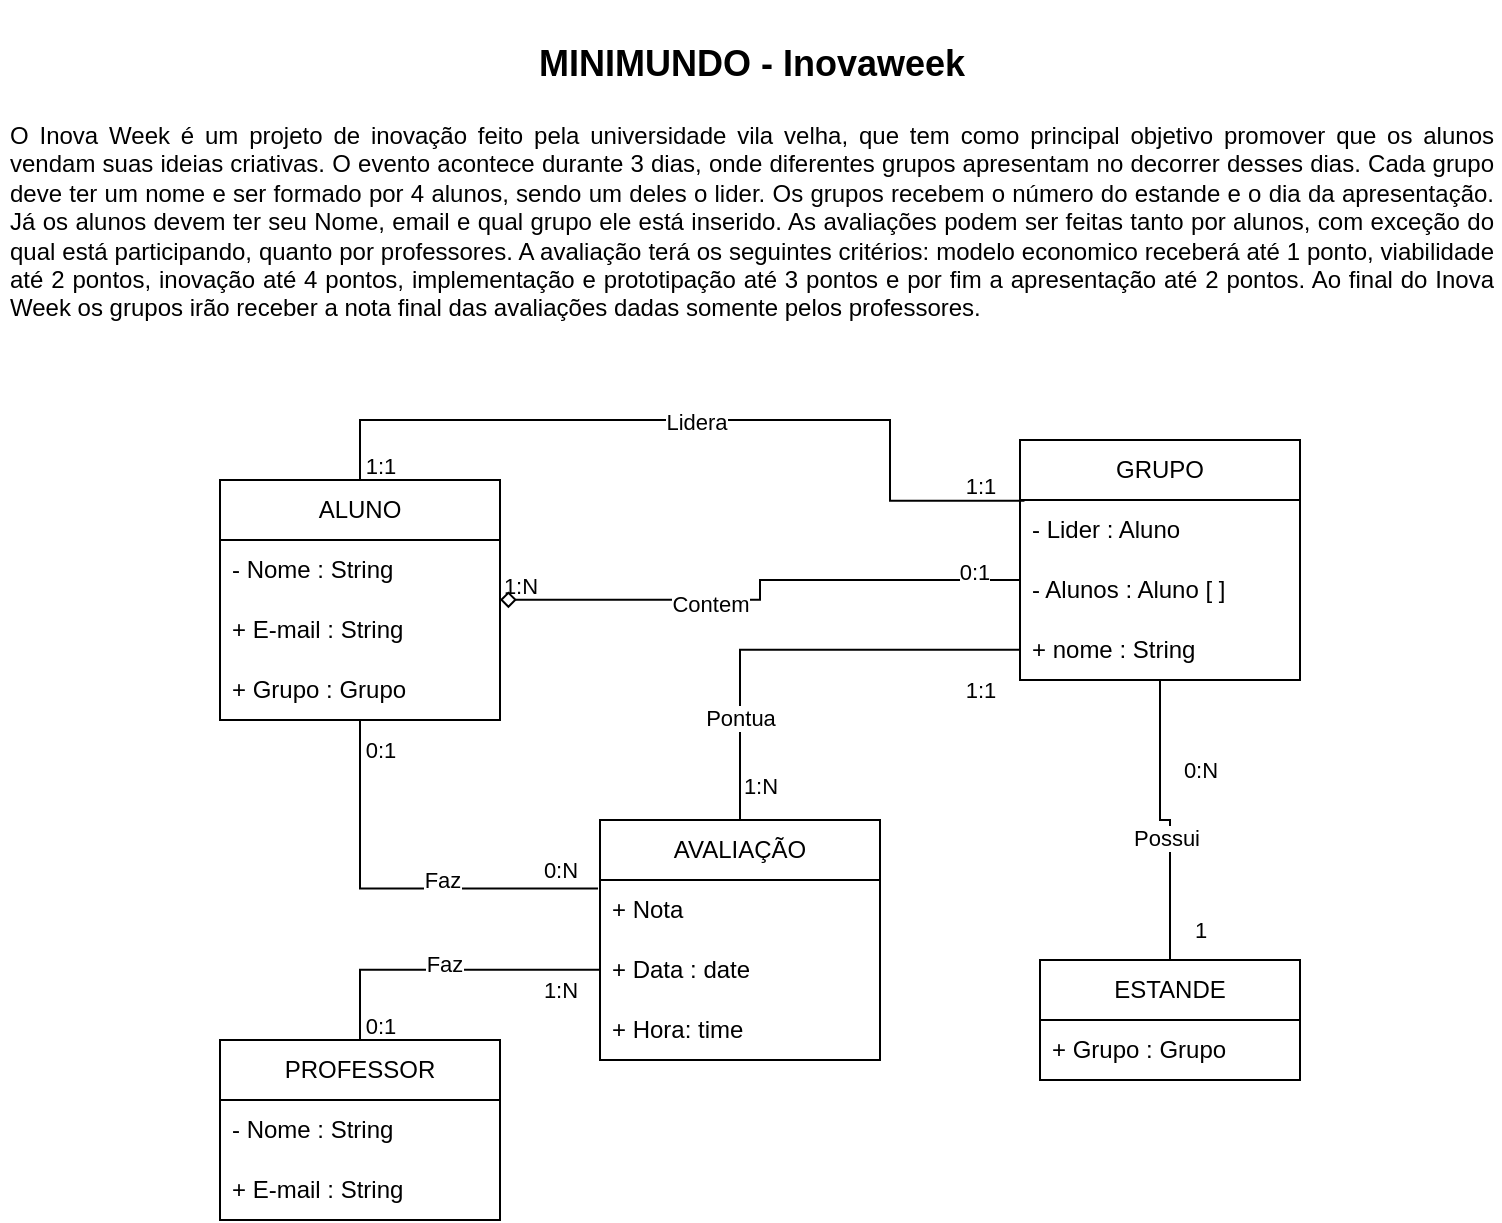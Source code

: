 <mxfile version="21.8.2" type="device">
  <diagram id="C5RBs43oDa-KdzZeNtuy" name="Page-1">
    <mxGraphModel dx="1115" dy="655" grid="1" gridSize="10" guides="1" tooltips="1" connect="1" arrows="1" fold="1" page="1" pageScale="1" pageWidth="827" pageHeight="1169" math="0" shadow="0">
      <root>
        <mxCell id="WIyWlLk6GJQsqaUBKTNV-0" />
        <mxCell id="WIyWlLk6GJQsqaUBKTNV-1" parent="WIyWlLk6GJQsqaUBKTNV-0" />
        <mxCell id="J1sziNgThgZXOS3bAB_B-25" style="edgeStyle=orthogonalEdgeStyle;rounded=0;orthogonalLoop=1;jettySize=auto;html=1;entryX=0.016;entryY=0.014;entryDx=0;entryDy=0;entryPerimeter=0;endArrow=none;endFill=0;" parent="WIyWlLk6GJQsqaUBKTNV-1" source="J1sziNgThgZXOS3bAB_B-0" target="J1sziNgThgZXOS3bAB_B-13" edge="1">
          <mxGeometry relative="1" as="geometry">
            <Array as="points">
              <mxPoint x="230" y="249.94" />
              <mxPoint x="495" y="249.94" />
              <mxPoint x="495" y="289.94" />
            </Array>
          </mxGeometry>
        </mxCell>
        <mxCell id="J1sziNgThgZXOS3bAB_B-27" value="Lidera" style="edgeLabel;html=1;align=center;verticalAlign=middle;resizable=0;points=[];" parent="J1sziNgThgZXOS3bAB_B-25" vertex="1" connectable="0">
          <mxGeometry x="-0.018" y="-1" relative="1" as="geometry">
            <mxPoint as="offset" />
          </mxGeometry>
        </mxCell>
        <mxCell id="J1sziNgThgZXOS3bAB_B-34" style="edgeStyle=orthogonalEdgeStyle;rounded=0;orthogonalLoop=1;jettySize=auto;html=1;endArrow=none;endFill=0;startArrow=diamond;startFill=0;" parent="WIyWlLk6GJQsqaUBKTNV-1" source="J1sziNgThgZXOS3bAB_B-0" target="J1sziNgThgZXOS3bAB_B-14" edge="1">
          <mxGeometry relative="1" as="geometry">
            <Array as="points">
              <mxPoint x="430" y="339.94" />
              <mxPoint x="430" y="329.94" />
            </Array>
          </mxGeometry>
        </mxCell>
        <mxCell id="J1sziNgThgZXOS3bAB_B-35" value="Contem" style="edgeLabel;html=1;align=center;verticalAlign=middle;resizable=0;points=[];" parent="J1sziNgThgZXOS3bAB_B-34" vertex="1" connectable="0">
          <mxGeometry x="-0.233" y="-2" relative="1" as="geometry">
            <mxPoint x="1" as="offset" />
          </mxGeometry>
        </mxCell>
        <mxCell id="J1sziNgThgZXOS3bAB_B-48" value="0:1" style="edgeLabel;html=1;align=center;verticalAlign=middle;resizable=0;points=[];fontSize=11;fontFamily=Helvetica;fontColor=default;" parent="J1sziNgThgZXOS3bAB_B-34" vertex="1" connectable="0">
          <mxGeometry x="0.828" y="4" relative="1" as="geometry">
            <mxPoint as="offset" />
          </mxGeometry>
        </mxCell>
        <mxCell id="J1sziNgThgZXOS3bAB_B-0" value="ALUNO" style="swimlane;fontStyle=0;childLayout=stackLayout;horizontal=1;startSize=30;horizontalStack=0;resizeParent=1;resizeParentMax=0;resizeLast=0;collapsible=1;marginBottom=0;whiteSpace=wrap;html=1;" parent="WIyWlLk6GJQsqaUBKTNV-1" vertex="1">
          <mxGeometry x="160" y="279.94" width="140" height="120" as="geometry" />
        </mxCell>
        <mxCell id="J1sziNgThgZXOS3bAB_B-2" value="- Nome : String" style="text;strokeColor=none;fillColor=none;align=left;verticalAlign=middle;spacingLeft=4;spacingRight=4;overflow=hidden;points=[[0,0.5],[1,0.5]];portConstraint=eastwest;rotatable=0;whiteSpace=wrap;html=1;" parent="J1sziNgThgZXOS3bAB_B-0" vertex="1">
          <mxGeometry y="30" width="140" height="30" as="geometry" />
        </mxCell>
        <mxCell id="J1sziNgThgZXOS3bAB_B-1" value="+ E-mail : String" style="text;strokeColor=none;fillColor=none;align=left;verticalAlign=middle;spacingLeft=4;spacingRight=4;overflow=hidden;points=[[0,0.5],[1,0.5]];portConstraint=eastwest;rotatable=0;whiteSpace=wrap;html=1;" parent="J1sziNgThgZXOS3bAB_B-0" vertex="1">
          <mxGeometry y="60" width="140" height="30" as="geometry" />
        </mxCell>
        <mxCell id="J1sziNgThgZXOS3bAB_B-3" value="+ Grupo : Grupo" style="text;strokeColor=none;fillColor=none;align=left;verticalAlign=middle;spacingLeft=4;spacingRight=4;overflow=hidden;points=[[0,0.5],[1,0.5]];portConstraint=eastwest;rotatable=0;whiteSpace=wrap;html=1;" parent="J1sziNgThgZXOS3bAB_B-0" vertex="1">
          <mxGeometry y="90" width="140" height="30" as="geometry" />
        </mxCell>
        <mxCell id="J1sziNgThgZXOS3bAB_B-38" style="edgeStyle=orthogonalEdgeStyle;rounded=0;orthogonalLoop=1;jettySize=auto;html=1;endArrow=none;endFill=0;" parent="WIyWlLk6GJQsqaUBKTNV-1" source="J1sziNgThgZXOS3bAB_B-4" target="J1sziNgThgZXOS3bAB_B-18" edge="1">
          <mxGeometry relative="1" as="geometry" />
        </mxCell>
        <mxCell id="J1sziNgThgZXOS3bAB_B-42" value="Faz" style="edgeLabel;html=1;align=center;verticalAlign=middle;resizable=0;points=[];fontSize=11;fontFamily=Helvetica;fontColor=default;" parent="J1sziNgThgZXOS3bAB_B-38" vertex="1" connectable="0">
          <mxGeometry x="-0.014" y="3" relative="1" as="geometry">
            <mxPoint as="offset" />
          </mxGeometry>
        </mxCell>
        <mxCell id="J1sziNgThgZXOS3bAB_B-4" value="PROFESSOR" style="swimlane;fontStyle=0;childLayout=stackLayout;horizontal=1;startSize=30;horizontalStack=0;resizeParent=1;resizeParentMax=0;resizeLast=0;collapsible=1;marginBottom=0;whiteSpace=wrap;html=1;" parent="WIyWlLk6GJQsqaUBKTNV-1" vertex="1">
          <mxGeometry x="160" y="559.94" width="140" height="90" as="geometry" />
        </mxCell>
        <mxCell id="J1sziNgThgZXOS3bAB_B-5" value="- Nome : String" style="text;strokeColor=none;fillColor=none;align=left;verticalAlign=middle;spacingLeft=4;spacingRight=4;overflow=hidden;points=[[0,0.5],[1,0.5]];portConstraint=eastwest;rotatable=0;whiteSpace=wrap;html=1;" parent="J1sziNgThgZXOS3bAB_B-4" vertex="1">
          <mxGeometry y="30" width="140" height="30" as="geometry" />
        </mxCell>
        <mxCell id="J1sziNgThgZXOS3bAB_B-6" value="+ E-mail : String" style="text;strokeColor=none;fillColor=none;align=left;verticalAlign=middle;spacingLeft=4;spacingRight=4;overflow=hidden;points=[[0,0.5],[1,0.5]];portConstraint=eastwest;rotatable=0;whiteSpace=wrap;html=1;" parent="J1sziNgThgZXOS3bAB_B-4" vertex="1">
          <mxGeometry y="60" width="140" height="30" as="geometry" />
        </mxCell>
        <mxCell id="J1sziNgThgZXOS3bAB_B-8" value="ESTANDE" style="swimlane;fontStyle=0;childLayout=stackLayout;horizontal=1;startSize=30;horizontalStack=0;resizeParent=1;resizeParentMax=0;resizeLast=0;collapsible=1;marginBottom=0;whiteSpace=wrap;html=1;" parent="WIyWlLk6GJQsqaUBKTNV-1" vertex="1">
          <mxGeometry x="570" y="519.94" width="130" height="60" as="geometry" />
        </mxCell>
        <mxCell id="J1sziNgThgZXOS3bAB_B-9" value="+ Grupo : Grupo" style="text;strokeColor=none;fillColor=none;align=left;verticalAlign=middle;spacingLeft=4;spacingRight=4;overflow=hidden;points=[[0,0.5],[1,0.5]];portConstraint=eastwest;rotatable=0;whiteSpace=wrap;html=1;" parent="J1sziNgThgZXOS3bAB_B-8" vertex="1">
          <mxGeometry y="30" width="130" height="30" as="geometry" />
        </mxCell>
        <mxCell id="J1sziNgThgZXOS3bAB_B-28" style="edgeStyle=orthogonalEdgeStyle;rounded=0;orthogonalLoop=1;jettySize=auto;html=1;endArrow=none;endFill=0;" parent="WIyWlLk6GJQsqaUBKTNV-1" source="J1sziNgThgZXOS3bAB_B-12" target="J1sziNgThgZXOS3bAB_B-8" edge="1">
          <mxGeometry relative="1" as="geometry">
            <Array as="points">
              <mxPoint x="630" y="449.94" />
              <mxPoint x="635" y="449.94" />
            </Array>
          </mxGeometry>
        </mxCell>
        <mxCell id="J1sziNgThgZXOS3bAB_B-29" value="Possui" style="edgeLabel;html=1;align=center;verticalAlign=middle;resizable=0;points=[];" parent="J1sziNgThgZXOS3bAB_B-28" vertex="1" connectable="0">
          <mxGeometry x="0.16" y="-2" relative="1" as="geometry">
            <mxPoint as="offset" />
          </mxGeometry>
        </mxCell>
        <mxCell id="J1sziNgThgZXOS3bAB_B-44" value="1" style="edgeLabel;html=1;align=center;verticalAlign=middle;resizable=0;points=[];fontSize=11;fontFamily=Helvetica;fontColor=default;" parent="J1sziNgThgZXOS3bAB_B-28" vertex="1" connectable="0">
          <mxGeometry x="0.796" y="2" relative="1" as="geometry">
            <mxPoint x="13" as="offset" />
          </mxGeometry>
        </mxCell>
        <mxCell id="J1sziNgThgZXOS3bAB_B-12" value="GRUPO" style="swimlane;fontStyle=0;childLayout=stackLayout;horizontal=1;startSize=30;horizontalStack=0;resizeParent=1;resizeParentMax=0;resizeLast=0;collapsible=1;marginBottom=0;whiteSpace=wrap;html=1;" parent="WIyWlLk6GJQsqaUBKTNV-1" vertex="1">
          <mxGeometry x="560" y="259.94" width="140" height="120" as="geometry" />
        </mxCell>
        <mxCell id="J1sziNgThgZXOS3bAB_B-13" value="- Lider : Aluno" style="text;strokeColor=none;fillColor=none;align=left;verticalAlign=middle;spacingLeft=4;spacingRight=4;overflow=hidden;points=[[0,0.5],[1,0.5]];portConstraint=eastwest;rotatable=0;whiteSpace=wrap;html=1;" parent="J1sziNgThgZXOS3bAB_B-12" vertex="1">
          <mxGeometry y="30" width="140" height="30" as="geometry" />
        </mxCell>
        <mxCell id="J1sziNgThgZXOS3bAB_B-14" value="- Alunos : Aluno [ ]&amp;nbsp;" style="text;strokeColor=none;fillColor=none;align=left;verticalAlign=middle;spacingLeft=4;spacingRight=4;overflow=hidden;points=[[0,0.5],[1,0.5]];portConstraint=eastwest;rotatable=0;whiteSpace=wrap;html=1;" parent="J1sziNgThgZXOS3bAB_B-12" vertex="1">
          <mxGeometry y="60" width="140" height="30" as="geometry" />
        </mxCell>
        <mxCell id="J1sziNgThgZXOS3bAB_B-15" value="+ nome : String" style="text;strokeColor=none;fillColor=none;align=left;verticalAlign=middle;spacingLeft=4;spacingRight=4;overflow=hidden;points=[[0,0.5],[1,0.5]];portConstraint=eastwest;rotatable=0;whiteSpace=wrap;html=1;" parent="J1sziNgThgZXOS3bAB_B-12" vertex="1">
          <mxGeometry y="90" width="140" height="30" as="geometry" />
        </mxCell>
        <mxCell id="J1sziNgThgZXOS3bAB_B-33" style="edgeStyle=orthogonalEdgeStyle;rounded=0;orthogonalLoop=1;jettySize=auto;html=1;endArrow=none;endFill=0;" parent="WIyWlLk6GJQsqaUBKTNV-1" source="J1sziNgThgZXOS3bAB_B-16" target="J1sziNgThgZXOS3bAB_B-15" edge="1">
          <mxGeometry relative="1" as="geometry" />
        </mxCell>
        <mxCell id="J1sziNgThgZXOS3bAB_B-36" value="Pontua" style="edgeLabel;html=1;align=center;verticalAlign=middle;resizable=0;points=[];" parent="J1sziNgThgZXOS3bAB_B-33" vertex="1" connectable="0">
          <mxGeometry x="-0.543" relative="1" as="geometry">
            <mxPoint as="offset" />
          </mxGeometry>
        </mxCell>
        <mxCell id="J1sziNgThgZXOS3bAB_B-16" value="AVALIAÇÃO" style="swimlane;fontStyle=0;childLayout=stackLayout;horizontal=1;startSize=30;horizontalStack=0;resizeParent=1;resizeParentMax=0;resizeLast=0;collapsible=1;marginBottom=0;whiteSpace=wrap;html=1;" parent="WIyWlLk6GJQsqaUBKTNV-1" vertex="1">
          <mxGeometry x="350" y="449.94" width="140" height="120" as="geometry" />
        </mxCell>
        <mxCell id="J1sziNgThgZXOS3bAB_B-17" value="+ Nota" style="text;strokeColor=none;fillColor=none;align=left;verticalAlign=middle;spacingLeft=4;spacingRight=4;overflow=hidden;points=[[0,0.5],[1,0.5]];portConstraint=eastwest;rotatable=0;whiteSpace=wrap;html=1;" parent="J1sziNgThgZXOS3bAB_B-16" vertex="1">
          <mxGeometry y="30" width="140" height="30" as="geometry" />
        </mxCell>
        <mxCell id="J1sziNgThgZXOS3bAB_B-18" value="+ Data : date" style="text;strokeColor=none;fillColor=none;align=left;verticalAlign=middle;spacingLeft=4;spacingRight=4;overflow=hidden;points=[[0,0.5],[1,0.5]];portConstraint=eastwest;rotatable=0;whiteSpace=wrap;html=1;" parent="J1sziNgThgZXOS3bAB_B-16" vertex="1">
          <mxGeometry y="60" width="140" height="30" as="geometry" />
        </mxCell>
        <mxCell id="J1sziNgThgZXOS3bAB_B-19" value="+ Hora: time" style="text;strokeColor=none;fillColor=none;align=left;verticalAlign=middle;spacingLeft=4;spacingRight=4;overflow=hidden;points=[[0,0.5],[1,0.5]];portConstraint=eastwest;rotatable=0;whiteSpace=wrap;html=1;" parent="J1sziNgThgZXOS3bAB_B-16" vertex="1">
          <mxGeometry y="90" width="140" height="30" as="geometry" />
        </mxCell>
        <mxCell id="J1sziNgThgZXOS3bAB_B-37" style="edgeStyle=orthogonalEdgeStyle;rounded=0;orthogonalLoop=1;jettySize=auto;html=1;entryX=-0.007;entryY=0.143;entryDx=0;entryDy=0;entryPerimeter=0;endArrow=none;endFill=0;" parent="WIyWlLk6GJQsqaUBKTNV-1" source="J1sziNgThgZXOS3bAB_B-0" target="J1sziNgThgZXOS3bAB_B-17" edge="1">
          <mxGeometry relative="1" as="geometry" />
        </mxCell>
        <mxCell id="J1sziNgThgZXOS3bAB_B-43" value="Faz" style="edgeLabel;html=1;align=center;verticalAlign=middle;resizable=0;points=[];fontSize=11;fontFamily=Helvetica;fontColor=default;" parent="J1sziNgThgZXOS3bAB_B-37" vertex="1" connectable="0">
          <mxGeometry x="0.237" y="4" relative="1" as="geometry">
            <mxPoint as="offset" />
          </mxGeometry>
        </mxCell>
        <mxCell id="J1sziNgThgZXOS3bAB_B-45" value="0:N" style="text;html=1;align=center;verticalAlign=middle;resizable=0;points=[];autosize=1;strokeColor=none;fillColor=none;fontSize=11;fontFamily=Helvetica;fontColor=default;" parent="WIyWlLk6GJQsqaUBKTNV-1" vertex="1">
          <mxGeometry x="630" y="409.94" width="40" height="30" as="geometry" />
        </mxCell>
        <mxCell id="J1sziNgThgZXOS3bAB_B-46" value="1:N" style="text;html=1;align=center;verticalAlign=middle;resizable=0;points=[];autosize=1;strokeColor=none;fillColor=none;fontSize=11;fontFamily=Helvetica;fontColor=default;" parent="WIyWlLk6GJQsqaUBKTNV-1" vertex="1">
          <mxGeometry x="410" y="417.94" width="40" height="30" as="geometry" />
        </mxCell>
        <mxCell id="J1sziNgThgZXOS3bAB_B-47" value="1:1" style="text;html=1;align=center;verticalAlign=middle;resizable=0;points=[];autosize=1;strokeColor=none;fillColor=none;fontSize=11;fontFamily=Helvetica;fontColor=default;" parent="WIyWlLk6GJQsqaUBKTNV-1" vertex="1">
          <mxGeometry x="520" y="369.94" width="40" height="30" as="geometry" />
        </mxCell>
        <mxCell id="J1sziNgThgZXOS3bAB_B-50" value="1:N" style="text;html=1;align=center;verticalAlign=middle;resizable=0;points=[];autosize=1;strokeColor=none;fillColor=none;fontSize=11;fontFamily=Helvetica;fontColor=default;" parent="WIyWlLk6GJQsqaUBKTNV-1" vertex="1">
          <mxGeometry x="290" y="317.94" width="40" height="30" as="geometry" />
        </mxCell>
        <mxCell id="J1sziNgThgZXOS3bAB_B-51" value="1:1" style="text;html=1;align=center;verticalAlign=middle;resizable=0;points=[];autosize=1;strokeColor=none;fillColor=none;fontSize=11;fontFamily=Helvetica;fontColor=default;" parent="WIyWlLk6GJQsqaUBKTNV-1" vertex="1">
          <mxGeometry x="520" y="267.94" width="40" height="30" as="geometry" />
        </mxCell>
        <mxCell id="J1sziNgThgZXOS3bAB_B-52" value="1:1" style="text;html=1;align=center;verticalAlign=middle;resizable=0;points=[];autosize=1;strokeColor=none;fillColor=none;fontSize=11;fontFamily=Helvetica;fontColor=default;" parent="WIyWlLk6GJQsqaUBKTNV-1" vertex="1">
          <mxGeometry x="220" y="257.94" width="40" height="30" as="geometry" />
        </mxCell>
        <mxCell id="J1sziNgThgZXOS3bAB_B-53" value="0:N" style="text;html=1;align=center;verticalAlign=middle;resizable=0;points=[];autosize=1;strokeColor=none;fillColor=none;fontSize=11;fontFamily=Helvetica;fontColor=default;" parent="WIyWlLk6GJQsqaUBKTNV-1" vertex="1">
          <mxGeometry x="310" y="459.94" width="40" height="30" as="geometry" />
        </mxCell>
        <mxCell id="J1sziNgThgZXOS3bAB_B-54" value="1:N" style="text;html=1;align=center;verticalAlign=middle;resizable=0;points=[];autosize=1;strokeColor=none;fillColor=none;fontSize=11;fontFamily=Helvetica;fontColor=default;" parent="WIyWlLk6GJQsqaUBKTNV-1" vertex="1">
          <mxGeometry x="310" y="519.94" width="40" height="30" as="geometry" />
        </mxCell>
        <mxCell id="J1sziNgThgZXOS3bAB_B-55" value="0:1" style="text;html=1;align=center;verticalAlign=middle;resizable=0;points=[];autosize=1;strokeColor=none;fillColor=none;fontSize=11;fontFamily=Helvetica;fontColor=default;" parent="WIyWlLk6GJQsqaUBKTNV-1" vertex="1">
          <mxGeometry x="220" y="537.94" width="40" height="30" as="geometry" />
        </mxCell>
        <mxCell id="J1sziNgThgZXOS3bAB_B-56" value="0:1" style="text;html=1;align=center;verticalAlign=middle;resizable=0;points=[];autosize=1;strokeColor=none;fillColor=none;fontSize=11;fontFamily=Helvetica;fontColor=default;" parent="WIyWlLk6GJQsqaUBKTNV-1" vertex="1">
          <mxGeometry x="220" y="399.94" width="40" height="30" as="geometry" />
        </mxCell>
        <mxCell id="8DFgjJTWfFoxIutx3vbQ-1" value="&lt;h1 style=&quot;text-align: center;&quot;&gt;&lt;font style=&quot;font-size: 18px;&quot;&gt;&lt;span style=&quot;background-color: initial;&quot;&gt;MINIMUNDO - Inovaweek&lt;/span&gt;&lt;/font&gt;&lt;/h1&gt;&lt;div&gt;&lt;span style=&quot;background-color: initial;&quot;&gt;&lt;div style=&quot;text-align: justify;&quot;&gt;O Inova Week é um projeto de inovação feito pela universidade vila velha, que tem como principal objetivo promover que os alunos vendam suas ideias criativas.&amp;nbsp;&lt;span style=&quot;background-color: initial;&quot;&gt;O evento acontece durante 3 dias, onde diferentes grupos apresentam no decorrer desses dias. Cada grupo deve ter um nome e ser formado por 4 alunos, sendo um deles o lider. Os grupos recebem o número do estande e o dia da apresentação. Já os alunos devem ter seu Nome, email e qual grupo ele está inserido. As avaliações podem ser feitas tanto por alunos, com exceção do qual está participando, quanto por professores. A avaliação terá os seguintes critérios: modelo economico receberá até 1 ponto, viabilidade até 2 pontos, inovação até 4 pontos, implementação e prototipação até 3 pontos e por fim a apresentação até 2 pontos. Ao final do Inova Week os grupos irão receber a nota final das avaliações dadas somente pelos professores.&lt;/span&gt;&lt;/div&gt;&lt;/span&gt;&lt;/div&gt;" style="text;html=1;strokeColor=none;fillColor=none;spacing=5;spacingTop=-20;whiteSpace=wrap;overflow=hidden;rounded=0;" vertex="1" parent="WIyWlLk6GJQsqaUBKTNV-1">
          <mxGeometry x="50" y="50" width="750" height="170" as="geometry" />
        </mxCell>
      </root>
    </mxGraphModel>
  </diagram>
</mxfile>
